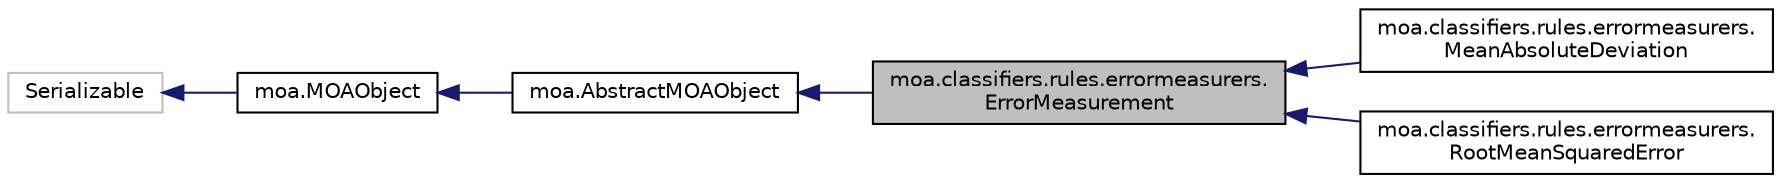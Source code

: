 digraph "moa.classifiers.rules.errormeasurers.ErrorMeasurement"
{
 // LATEX_PDF_SIZE
  edge [fontname="Helvetica",fontsize="10",labelfontname="Helvetica",labelfontsize="10"];
  node [fontname="Helvetica",fontsize="10",shape=record];
  rankdir="LR";
  Node1 [label="moa.classifiers.rules.errormeasurers.\lErrorMeasurement",height=0.2,width=0.4,color="black", fillcolor="grey75", style="filled", fontcolor="black",tooltip=" "];
  Node2 -> Node1 [dir="back",color="midnightblue",fontsize="10",style="solid"];
  Node2 [label="moa.AbstractMOAObject",height=0.2,width=0.4,color="black", fillcolor="white", style="filled",URL="$classmoa_1_1_abstract_m_o_a_object.html",tooltip=" "];
  Node3 -> Node2 [dir="back",color="midnightblue",fontsize="10",style="solid"];
  Node3 [label="moa.MOAObject",height=0.2,width=0.4,color="black", fillcolor="white", style="filled",URL="$interfacemoa_1_1_m_o_a_object.html",tooltip=" "];
  Node4 -> Node3 [dir="back",color="midnightblue",fontsize="10",style="solid"];
  Node4 [label="Serializable",height=0.2,width=0.4,color="grey75", fillcolor="white", style="filled",tooltip=" "];
  Node1 -> Node5 [dir="back",color="midnightblue",fontsize="10",style="solid"];
  Node5 [label="moa.classifiers.rules.errormeasurers.\lMeanAbsoluteDeviation",height=0.2,width=0.4,color="black", fillcolor="white", style="filled",URL="$classmoa_1_1classifiers_1_1rules_1_1errormeasurers_1_1_mean_absolute_deviation.html",tooltip=" "];
  Node1 -> Node6 [dir="back",color="midnightblue",fontsize="10",style="solid"];
  Node6 [label="moa.classifiers.rules.errormeasurers.\lRootMeanSquaredError",height=0.2,width=0.4,color="black", fillcolor="white", style="filled",URL="$classmoa_1_1classifiers_1_1rules_1_1errormeasurers_1_1_root_mean_squared_error.html",tooltip=" "];
}
